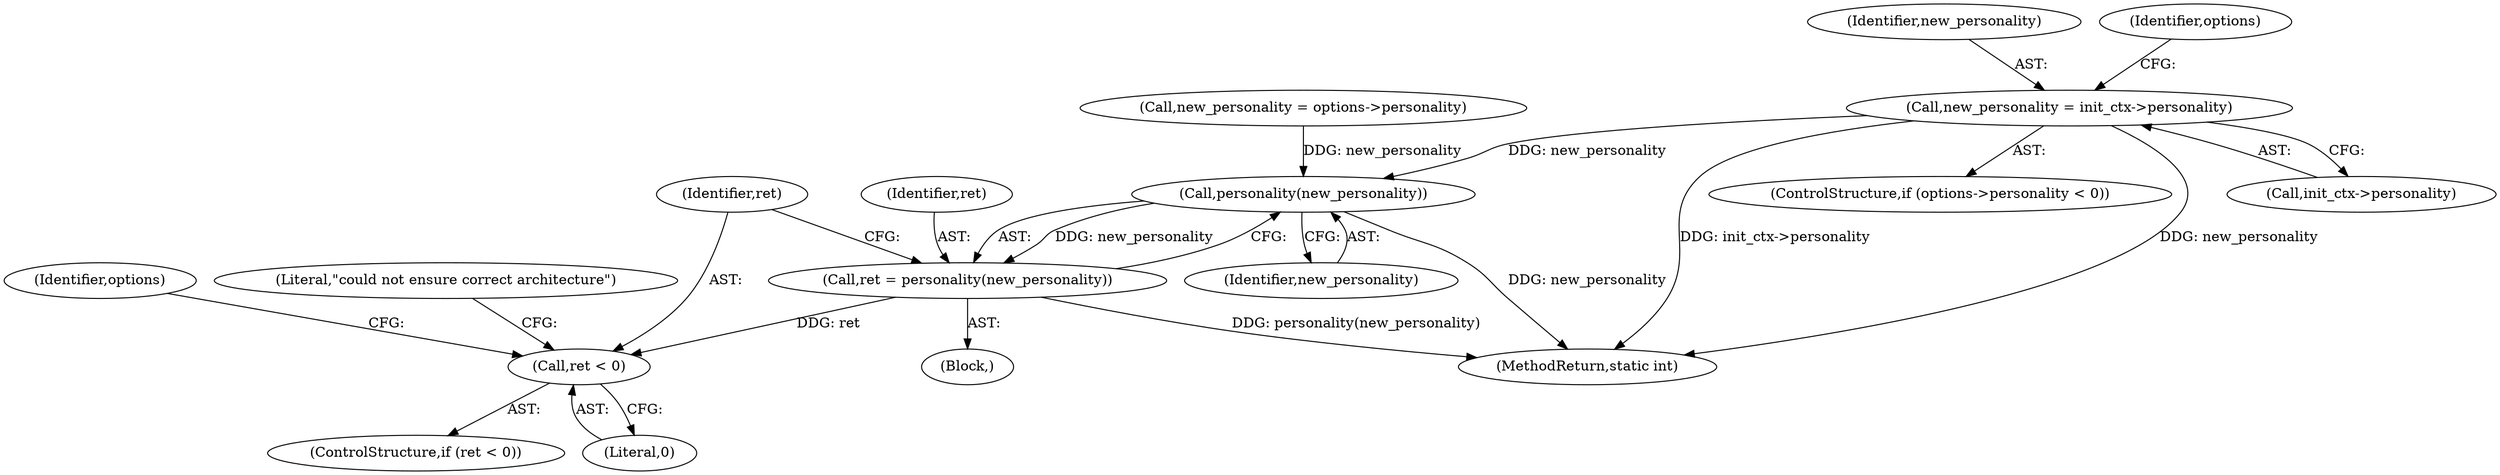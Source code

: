 digraph "0_lxc_5c3fcae78b63ac9dd56e36075903921bd9461f9e@pointer" {
"1000222" [label="(Call,new_personality = init_ctx->personality)"];
"1000242" [label="(Call,personality(new_personality))"];
"1000240" [label="(Call,ret = personality(new_personality))"];
"1000245" [label="(Call,ret < 0)"];
"1000244" [label="(ControlStructure,if (ret < 0))"];
"1000696" [label="(MethodReturn,static int)"];
"1000241" [label="(Identifier,ret)"];
"1000260" [label="(Identifier,options)"];
"1000242" [label="(Call,personality(new_personality))"];
"1000239" [label="(Block,)"];
"1000223" [label="(Identifier,new_personality)"];
"1000228" [label="(Call,new_personality = options->personality)"];
"1000250" [label="(Literal,\"could not ensure correct architecture\")"];
"1000236" [label="(Identifier,options)"];
"1000246" [label="(Identifier,ret)"];
"1000222" [label="(Call,new_personality = init_ctx->personality)"];
"1000240" [label="(Call,ret = personality(new_personality))"];
"1000245" [label="(Call,ret < 0)"];
"1000247" [label="(Literal,0)"];
"1000243" [label="(Identifier,new_personality)"];
"1000216" [label="(ControlStructure,if (options->personality < 0))"];
"1000224" [label="(Call,init_ctx->personality)"];
"1000222" -> "1000216"  [label="AST: "];
"1000222" -> "1000224"  [label="CFG: "];
"1000223" -> "1000222"  [label="AST: "];
"1000224" -> "1000222"  [label="AST: "];
"1000236" -> "1000222"  [label="CFG: "];
"1000222" -> "1000696"  [label="DDG: new_personality"];
"1000222" -> "1000696"  [label="DDG: init_ctx->personality"];
"1000222" -> "1000242"  [label="DDG: new_personality"];
"1000242" -> "1000240"  [label="AST: "];
"1000242" -> "1000243"  [label="CFG: "];
"1000243" -> "1000242"  [label="AST: "];
"1000240" -> "1000242"  [label="CFG: "];
"1000242" -> "1000696"  [label="DDG: new_personality"];
"1000242" -> "1000240"  [label="DDG: new_personality"];
"1000228" -> "1000242"  [label="DDG: new_personality"];
"1000240" -> "1000239"  [label="AST: "];
"1000241" -> "1000240"  [label="AST: "];
"1000246" -> "1000240"  [label="CFG: "];
"1000240" -> "1000696"  [label="DDG: personality(new_personality)"];
"1000240" -> "1000245"  [label="DDG: ret"];
"1000245" -> "1000244"  [label="AST: "];
"1000245" -> "1000247"  [label="CFG: "];
"1000246" -> "1000245"  [label="AST: "];
"1000247" -> "1000245"  [label="AST: "];
"1000250" -> "1000245"  [label="CFG: "];
"1000260" -> "1000245"  [label="CFG: "];
}
